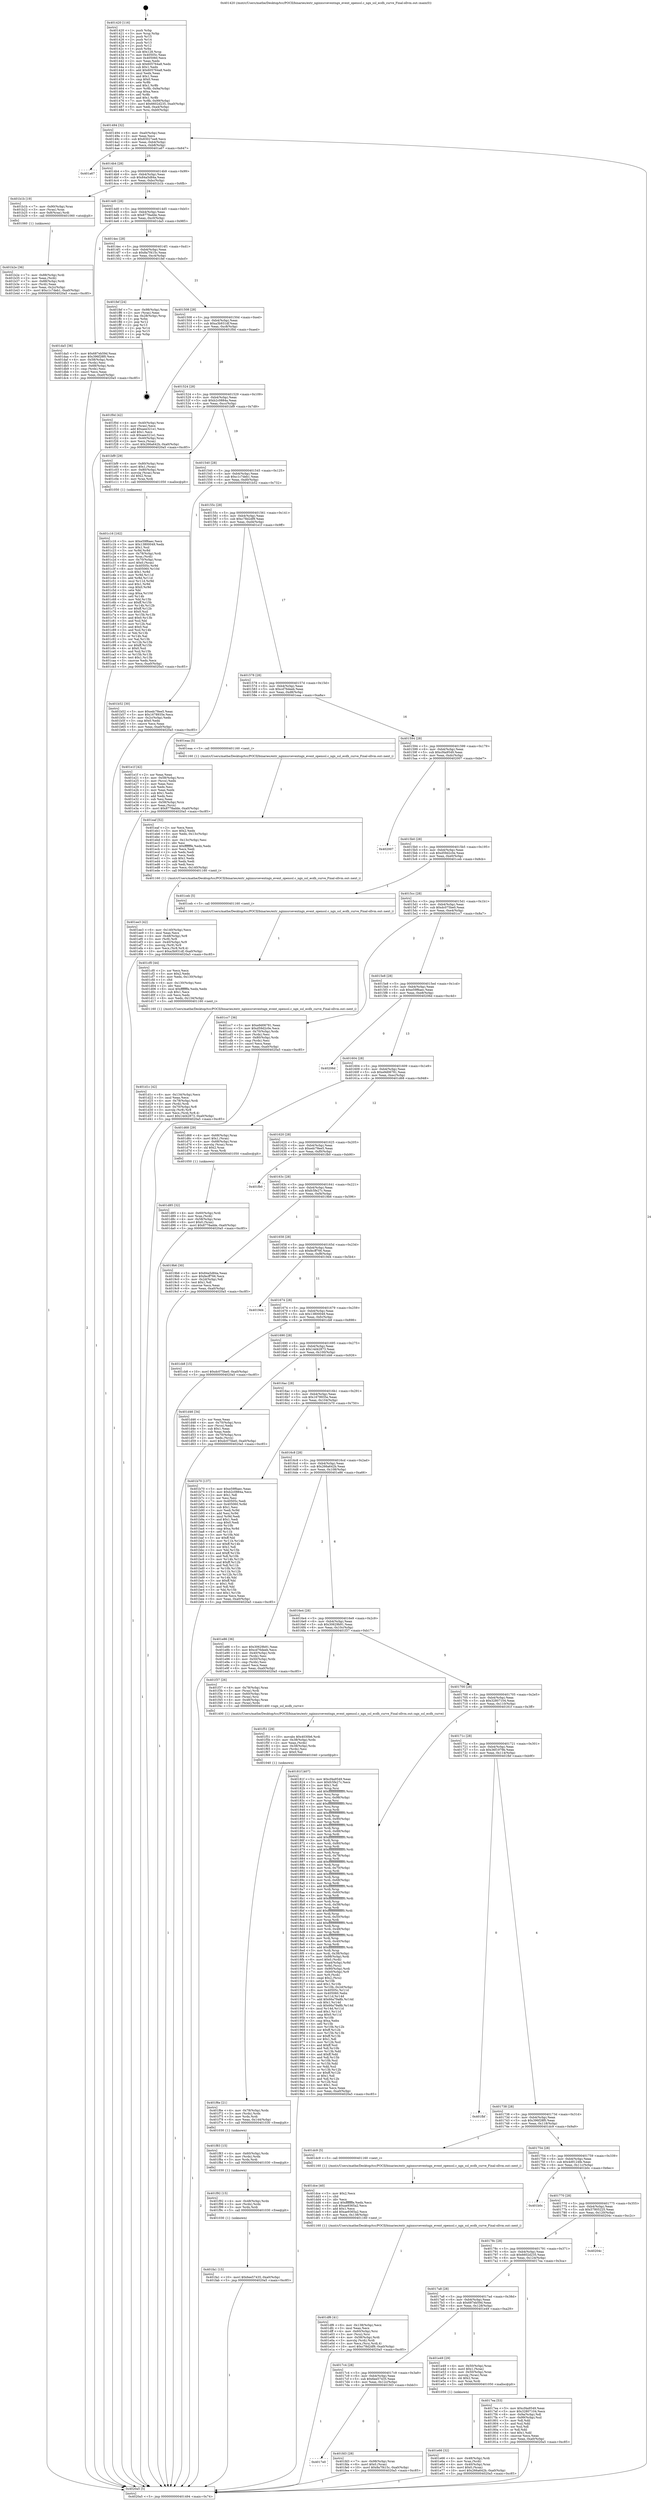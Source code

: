 digraph "0x401420" {
  label = "0x401420 (/mnt/c/Users/mathe/Desktop/tcc/POCII/binaries/extr_nginxsrceventngx_event_openssl.c_ngx_ssl_ecdh_curve_Final-ollvm.out::main(0))"
  labelloc = "t"
  node[shape=record]

  Entry [label="",width=0.3,height=0.3,shape=circle,fillcolor=black,style=filled]
  "0x401494" [label="{
     0x401494 [32]\l
     | [instrs]\l
     &nbsp;&nbsp;0x401494 \<+6\>: mov -0xa0(%rbp),%eax\l
     &nbsp;&nbsp;0x40149a \<+2\>: mov %eax,%ecx\l
     &nbsp;&nbsp;0x40149c \<+6\>: sub $0x83027ee8,%ecx\l
     &nbsp;&nbsp;0x4014a2 \<+6\>: mov %eax,-0xb4(%rbp)\l
     &nbsp;&nbsp;0x4014a8 \<+6\>: mov %ecx,-0xb8(%rbp)\l
     &nbsp;&nbsp;0x4014ae \<+6\>: je 0000000000401a67 \<main+0x647\>\l
  }"]
  "0x401a67" [label="{
     0x401a67\l
  }", style=dashed]
  "0x4014b4" [label="{
     0x4014b4 [28]\l
     | [instrs]\l
     &nbsp;&nbsp;0x4014b4 \<+5\>: jmp 00000000004014b9 \<main+0x99\>\l
     &nbsp;&nbsp;0x4014b9 \<+6\>: mov -0xb4(%rbp),%eax\l
     &nbsp;&nbsp;0x4014bf \<+5\>: sub $0x84a5d84a,%eax\l
     &nbsp;&nbsp;0x4014c4 \<+6\>: mov %eax,-0xbc(%rbp)\l
     &nbsp;&nbsp;0x4014ca \<+6\>: je 0000000000401b1b \<main+0x6fb\>\l
  }"]
  Exit [label="",width=0.3,height=0.3,shape=circle,fillcolor=black,style=filled,peripheries=2]
  "0x401b1b" [label="{
     0x401b1b [19]\l
     | [instrs]\l
     &nbsp;&nbsp;0x401b1b \<+7\>: mov -0x90(%rbp),%rax\l
     &nbsp;&nbsp;0x401b22 \<+3\>: mov (%rax),%rax\l
     &nbsp;&nbsp;0x401b25 \<+4\>: mov 0x8(%rax),%rdi\l
     &nbsp;&nbsp;0x401b29 \<+5\>: call 0000000000401060 \<atoi@plt\>\l
     | [calls]\l
     &nbsp;&nbsp;0x401060 \{1\} (unknown)\l
  }"]
  "0x4014d0" [label="{
     0x4014d0 [28]\l
     | [instrs]\l
     &nbsp;&nbsp;0x4014d0 \<+5\>: jmp 00000000004014d5 \<main+0xb5\>\l
     &nbsp;&nbsp;0x4014d5 \<+6\>: mov -0xb4(%rbp),%eax\l
     &nbsp;&nbsp;0x4014db \<+5\>: sub $0x8778adde,%eax\l
     &nbsp;&nbsp;0x4014e0 \<+6\>: mov %eax,-0xc0(%rbp)\l
     &nbsp;&nbsp;0x4014e6 \<+6\>: je 0000000000401da5 \<main+0x985\>\l
  }"]
  "0x4017e0" [label="{
     0x4017e0\l
  }", style=dashed]
  "0x401da5" [label="{
     0x401da5 [36]\l
     | [instrs]\l
     &nbsp;&nbsp;0x401da5 \<+5\>: mov $0x687eb59d,%eax\l
     &nbsp;&nbsp;0x401daa \<+5\>: mov $0x396f28f0,%ecx\l
     &nbsp;&nbsp;0x401daf \<+4\>: mov -0x58(%rbp),%rdx\l
     &nbsp;&nbsp;0x401db3 \<+2\>: mov (%rdx),%esi\l
     &nbsp;&nbsp;0x401db5 \<+4\>: mov -0x68(%rbp),%rdx\l
     &nbsp;&nbsp;0x401db9 \<+2\>: cmp (%rdx),%esi\l
     &nbsp;&nbsp;0x401dbb \<+3\>: cmovl %ecx,%eax\l
     &nbsp;&nbsp;0x401dbe \<+6\>: mov %eax,-0xa0(%rbp)\l
     &nbsp;&nbsp;0x401dc4 \<+5\>: jmp 00000000004020a5 \<main+0xc85\>\l
  }"]
  "0x4014ec" [label="{
     0x4014ec [28]\l
     | [instrs]\l
     &nbsp;&nbsp;0x4014ec \<+5\>: jmp 00000000004014f1 \<main+0xd1\>\l
     &nbsp;&nbsp;0x4014f1 \<+6\>: mov -0xb4(%rbp),%eax\l
     &nbsp;&nbsp;0x4014f7 \<+5\>: sub $0x8a7f415c,%eax\l
     &nbsp;&nbsp;0x4014fc \<+6\>: mov %eax,-0xc4(%rbp)\l
     &nbsp;&nbsp;0x401502 \<+6\>: je 0000000000401fef \<main+0xbcf\>\l
  }"]
  "0x401fd3" [label="{
     0x401fd3 [28]\l
     | [instrs]\l
     &nbsp;&nbsp;0x401fd3 \<+7\>: mov -0x98(%rbp),%rax\l
     &nbsp;&nbsp;0x401fda \<+6\>: movl $0x0,(%rax)\l
     &nbsp;&nbsp;0x401fe0 \<+10\>: movl $0x8a7f415c,-0xa0(%rbp)\l
     &nbsp;&nbsp;0x401fea \<+5\>: jmp 00000000004020a5 \<main+0xc85\>\l
  }"]
  "0x401fef" [label="{
     0x401fef [24]\l
     | [instrs]\l
     &nbsp;&nbsp;0x401fef \<+7\>: mov -0x98(%rbp),%rax\l
     &nbsp;&nbsp;0x401ff6 \<+2\>: mov (%rax),%eax\l
     &nbsp;&nbsp;0x401ff8 \<+4\>: lea -0x28(%rbp),%rsp\l
     &nbsp;&nbsp;0x401ffc \<+1\>: pop %rbx\l
     &nbsp;&nbsp;0x401ffd \<+2\>: pop %r12\l
     &nbsp;&nbsp;0x401fff \<+2\>: pop %r13\l
     &nbsp;&nbsp;0x402001 \<+2\>: pop %r14\l
     &nbsp;&nbsp;0x402003 \<+2\>: pop %r15\l
     &nbsp;&nbsp;0x402005 \<+1\>: pop %rbp\l
     &nbsp;&nbsp;0x402006 \<+1\>: ret\l
  }"]
  "0x401508" [label="{
     0x401508 [28]\l
     | [instrs]\l
     &nbsp;&nbsp;0x401508 \<+5\>: jmp 000000000040150d \<main+0xed\>\l
     &nbsp;&nbsp;0x40150d \<+6\>: mov -0xb4(%rbp),%eax\l
     &nbsp;&nbsp;0x401513 \<+5\>: sub $0xa3b931df,%eax\l
     &nbsp;&nbsp;0x401518 \<+6\>: mov %eax,-0xc8(%rbp)\l
     &nbsp;&nbsp;0x40151e \<+6\>: je 0000000000401f0d \<main+0xaed\>\l
  }"]
  "0x401fa1" [label="{
     0x401fa1 [15]\l
     | [instrs]\l
     &nbsp;&nbsp;0x401fa1 \<+10\>: movl $0x6ee57435,-0xa0(%rbp)\l
     &nbsp;&nbsp;0x401fab \<+5\>: jmp 00000000004020a5 \<main+0xc85\>\l
  }"]
  "0x401f0d" [label="{
     0x401f0d [42]\l
     | [instrs]\l
     &nbsp;&nbsp;0x401f0d \<+4\>: mov -0x40(%rbp),%rax\l
     &nbsp;&nbsp;0x401f11 \<+2\>: mov (%rax),%ecx\l
     &nbsp;&nbsp;0x401f13 \<+6\>: add $0xaee321e1,%ecx\l
     &nbsp;&nbsp;0x401f19 \<+3\>: add $0x1,%ecx\l
     &nbsp;&nbsp;0x401f1c \<+6\>: sub $0xaee321e1,%ecx\l
     &nbsp;&nbsp;0x401f22 \<+4\>: mov -0x40(%rbp),%rax\l
     &nbsp;&nbsp;0x401f26 \<+2\>: mov %ecx,(%rax)\l
     &nbsp;&nbsp;0x401f28 \<+10\>: movl $0x266a642b,-0xa0(%rbp)\l
     &nbsp;&nbsp;0x401f32 \<+5\>: jmp 00000000004020a5 \<main+0xc85\>\l
  }"]
  "0x401524" [label="{
     0x401524 [28]\l
     | [instrs]\l
     &nbsp;&nbsp;0x401524 \<+5\>: jmp 0000000000401529 \<main+0x109\>\l
     &nbsp;&nbsp;0x401529 \<+6\>: mov -0xb4(%rbp),%eax\l
     &nbsp;&nbsp;0x40152f \<+5\>: sub $0xb2c0884a,%eax\l
     &nbsp;&nbsp;0x401534 \<+6\>: mov %eax,-0xcc(%rbp)\l
     &nbsp;&nbsp;0x40153a \<+6\>: je 0000000000401bf9 \<main+0x7d9\>\l
  }"]
  "0x401f92" [label="{
     0x401f92 [15]\l
     | [instrs]\l
     &nbsp;&nbsp;0x401f92 \<+4\>: mov -0x48(%rbp),%rdx\l
     &nbsp;&nbsp;0x401f96 \<+3\>: mov (%rdx),%rdx\l
     &nbsp;&nbsp;0x401f99 \<+3\>: mov %rdx,%rdi\l
     &nbsp;&nbsp;0x401f9c \<+5\>: call 0000000000401030 \<free@plt\>\l
     | [calls]\l
     &nbsp;&nbsp;0x401030 \{1\} (unknown)\l
  }"]
  "0x401bf9" [label="{
     0x401bf9 [29]\l
     | [instrs]\l
     &nbsp;&nbsp;0x401bf9 \<+4\>: mov -0x80(%rbp),%rax\l
     &nbsp;&nbsp;0x401bfd \<+6\>: movl $0x1,(%rax)\l
     &nbsp;&nbsp;0x401c03 \<+4\>: mov -0x80(%rbp),%rax\l
     &nbsp;&nbsp;0x401c07 \<+3\>: movslq (%rax),%rax\l
     &nbsp;&nbsp;0x401c0a \<+4\>: shl $0x2,%rax\l
     &nbsp;&nbsp;0x401c0e \<+3\>: mov %rax,%rdi\l
     &nbsp;&nbsp;0x401c11 \<+5\>: call 0000000000401050 \<malloc@plt\>\l
     | [calls]\l
     &nbsp;&nbsp;0x401050 \{1\} (unknown)\l
  }"]
  "0x401540" [label="{
     0x401540 [28]\l
     | [instrs]\l
     &nbsp;&nbsp;0x401540 \<+5\>: jmp 0000000000401545 \<main+0x125\>\l
     &nbsp;&nbsp;0x401545 \<+6\>: mov -0xb4(%rbp),%eax\l
     &nbsp;&nbsp;0x40154b \<+5\>: sub $0xc1c7deb1,%eax\l
     &nbsp;&nbsp;0x401550 \<+6\>: mov %eax,-0xd0(%rbp)\l
     &nbsp;&nbsp;0x401556 \<+6\>: je 0000000000401b52 \<main+0x732\>\l
  }"]
  "0x401f83" [label="{
     0x401f83 [15]\l
     | [instrs]\l
     &nbsp;&nbsp;0x401f83 \<+4\>: mov -0x60(%rbp),%rdx\l
     &nbsp;&nbsp;0x401f87 \<+3\>: mov (%rdx),%rdx\l
     &nbsp;&nbsp;0x401f8a \<+3\>: mov %rdx,%rdi\l
     &nbsp;&nbsp;0x401f8d \<+5\>: call 0000000000401030 \<free@plt\>\l
     | [calls]\l
     &nbsp;&nbsp;0x401030 \{1\} (unknown)\l
  }"]
  "0x401b52" [label="{
     0x401b52 [30]\l
     | [instrs]\l
     &nbsp;&nbsp;0x401b52 \<+5\>: mov $0xedc78ee5,%eax\l
     &nbsp;&nbsp;0x401b57 \<+5\>: mov $0x1678935e,%ecx\l
     &nbsp;&nbsp;0x401b5c \<+3\>: mov -0x2c(%rbp),%edx\l
     &nbsp;&nbsp;0x401b5f \<+3\>: cmp $0x0,%edx\l
     &nbsp;&nbsp;0x401b62 \<+3\>: cmove %ecx,%eax\l
     &nbsp;&nbsp;0x401b65 \<+6\>: mov %eax,-0xa0(%rbp)\l
     &nbsp;&nbsp;0x401b6b \<+5\>: jmp 00000000004020a5 \<main+0xc85\>\l
  }"]
  "0x40155c" [label="{
     0x40155c [28]\l
     | [instrs]\l
     &nbsp;&nbsp;0x40155c \<+5\>: jmp 0000000000401561 \<main+0x141\>\l
     &nbsp;&nbsp;0x401561 \<+6\>: mov -0xb4(%rbp),%eax\l
     &nbsp;&nbsp;0x401567 \<+5\>: sub $0xc78d2df9,%eax\l
     &nbsp;&nbsp;0x40156c \<+6\>: mov %eax,-0xd4(%rbp)\l
     &nbsp;&nbsp;0x401572 \<+6\>: je 0000000000401e1f \<main+0x9ff\>\l
  }"]
  "0x401f6e" [label="{
     0x401f6e [21]\l
     | [instrs]\l
     &nbsp;&nbsp;0x401f6e \<+4\>: mov -0x78(%rbp),%rdx\l
     &nbsp;&nbsp;0x401f72 \<+3\>: mov (%rdx),%rdx\l
     &nbsp;&nbsp;0x401f75 \<+3\>: mov %rdx,%rdi\l
     &nbsp;&nbsp;0x401f78 \<+6\>: mov %eax,-0x144(%rbp)\l
     &nbsp;&nbsp;0x401f7e \<+5\>: call 0000000000401030 \<free@plt\>\l
     | [calls]\l
     &nbsp;&nbsp;0x401030 \{1\} (unknown)\l
  }"]
  "0x401e1f" [label="{
     0x401e1f [42]\l
     | [instrs]\l
     &nbsp;&nbsp;0x401e1f \<+2\>: xor %eax,%eax\l
     &nbsp;&nbsp;0x401e21 \<+4\>: mov -0x58(%rbp),%rcx\l
     &nbsp;&nbsp;0x401e25 \<+2\>: mov (%rcx),%edx\l
     &nbsp;&nbsp;0x401e27 \<+2\>: mov %eax,%esi\l
     &nbsp;&nbsp;0x401e29 \<+2\>: sub %edx,%esi\l
     &nbsp;&nbsp;0x401e2b \<+2\>: mov %eax,%edx\l
     &nbsp;&nbsp;0x401e2d \<+3\>: sub $0x1,%edx\l
     &nbsp;&nbsp;0x401e30 \<+2\>: add %edx,%esi\l
     &nbsp;&nbsp;0x401e32 \<+2\>: sub %esi,%eax\l
     &nbsp;&nbsp;0x401e34 \<+4\>: mov -0x58(%rbp),%rcx\l
     &nbsp;&nbsp;0x401e38 \<+2\>: mov %eax,(%rcx)\l
     &nbsp;&nbsp;0x401e3a \<+10\>: movl $0x8778adde,-0xa0(%rbp)\l
     &nbsp;&nbsp;0x401e44 \<+5\>: jmp 00000000004020a5 \<main+0xc85\>\l
  }"]
  "0x401578" [label="{
     0x401578 [28]\l
     | [instrs]\l
     &nbsp;&nbsp;0x401578 \<+5\>: jmp 000000000040157d \<main+0x15d\>\l
     &nbsp;&nbsp;0x40157d \<+6\>: mov -0xb4(%rbp),%eax\l
     &nbsp;&nbsp;0x401583 \<+5\>: sub $0xcd76deeb,%eax\l
     &nbsp;&nbsp;0x401588 \<+6\>: mov %eax,-0xd8(%rbp)\l
     &nbsp;&nbsp;0x40158e \<+6\>: je 0000000000401eaa \<main+0xa8a\>\l
  }"]
  "0x401f51" [label="{
     0x401f51 [29]\l
     | [instrs]\l
     &nbsp;&nbsp;0x401f51 \<+10\>: movabs $0x4030b6,%rdi\l
     &nbsp;&nbsp;0x401f5b \<+4\>: mov -0x38(%rbp),%rdx\l
     &nbsp;&nbsp;0x401f5f \<+2\>: mov %eax,(%rdx)\l
     &nbsp;&nbsp;0x401f61 \<+4\>: mov -0x38(%rbp),%rdx\l
     &nbsp;&nbsp;0x401f65 \<+2\>: mov (%rdx),%esi\l
     &nbsp;&nbsp;0x401f67 \<+2\>: mov $0x0,%al\l
     &nbsp;&nbsp;0x401f69 \<+5\>: call 0000000000401040 \<printf@plt\>\l
     | [calls]\l
     &nbsp;&nbsp;0x401040 \{1\} (unknown)\l
  }"]
  "0x401eaa" [label="{
     0x401eaa [5]\l
     | [instrs]\l
     &nbsp;&nbsp;0x401eaa \<+5\>: call 0000000000401160 \<next_i\>\l
     | [calls]\l
     &nbsp;&nbsp;0x401160 \{1\} (/mnt/c/Users/mathe/Desktop/tcc/POCII/binaries/extr_nginxsrceventngx_event_openssl.c_ngx_ssl_ecdh_curve_Final-ollvm.out::next_i)\l
  }"]
  "0x401594" [label="{
     0x401594 [28]\l
     | [instrs]\l
     &nbsp;&nbsp;0x401594 \<+5\>: jmp 0000000000401599 \<main+0x179\>\l
     &nbsp;&nbsp;0x401599 \<+6\>: mov -0xb4(%rbp),%eax\l
     &nbsp;&nbsp;0x40159f \<+5\>: sub $0xcf4a9549,%eax\l
     &nbsp;&nbsp;0x4015a4 \<+6\>: mov %eax,-0xdc(%rbp)\l
     &nbsp;&nbsp;0x4015aa \<+6\>: je 0000000000402007 \<main+0xbe7\>\l
  }"]
  "0x401ee3" [label="{
     0x401ee3 [42]\l
     | [instrs]\l
     &nbsp;&nbsp;0x401ee3 \<+6\>: mov -0x140(%rbp),%ecx\l
     &nbsp;&nbsp;0x401ee9 \<+3\>: imul %eax,%ecx\l
     &nbsp;&nbsp;0x401eec \<+4\>: mov -0x48(%rbp),%r8\l
     &nbsp;&nbsp;0x401ef0 \<+3\>: mov (%r8),%r8\l
     &nbsp;&nbsp;0x401ef3 \<+4\>: mov -0x40(%rbp),%r9\l
     &nbsp;&nbsp;0x401ef7 \<+3\>: movslq (%r9),%r9\l
     &nbsp;&nbsp;0x401efa \<+4\>: mov %ecx,(%r8,%r9,4)\l
     &nbsp;&nbsp;0x401efe \<+10\>: movl $0xa3b931df,-0xa0(%rbp)\l
     &nbsp;&nbsp;0x401f08 \<+5\>: jmp 00000000004020a5 \<main+0xc85\>\l
  }"]
  "0x402007" [label="{
     0x402007\l
  }", style=dashed]
  "0x4015b0" [label="{
     0x4015b0 [28]\l
     | [instrs]\l
     &nbsp;&nbsp;0x4015b0 \<+5\>: jmp 00000000004015b5 \<main+0x195\>\l
     &nbsp;&nbsp;0x4015b5 \<+6\>: mov -0xb4(%rbp),%eax\l
     &nbsp;&nbsp;0x4015bb \<+5\>: sub $0xd59d2c0e,%eax\l
     &nbsp;&nbsp;0x4015c0 \<+6\>: mov %eax,-0xe0(%rbp)\l
     &nbsp;&nbsp;0x4015c6 \<+6\>: je 0000000000401ceb \<main+0x8cb\>\l
  }"]
  "0x401eaf" [label="{
     0x401eaf [52]\l
     | [instrs]\l
     &nbsp;&nbsp;0x401eaf \<+2\>: xor %ecx,%ecx\l
     &nbsp;&nbsp;0x401eb1 \<+5\>: mov $0x2,%edx\l
     &nbsp;&nbsp;0x401eb6 \<+6\>: mov %edx,-0x13c(%rbp)\l
     &nbsp;&nbsp;0x401ebc \<+1\>: cltd\l
     &nbsp;&nbsp;0x401ebd \<+6\>: mov -0x13c(%rbp),%esi\l
     &nbsp;&nbsp;0x401ec3 \<+2\>: idiv %esi\l
     &nbsp;&nbsp;0x401ec5 \<+6\>: imul $0xfffffffe,%edx,%edx\l
     &nbsp;&nbsp;0x401ecb \<+2\>: mov %ecx,%edi\l
     &nbsp;&nbsp;0x401ecd \<+2\>: sub %edx,%edi\l
     &nbsp;&nbsp;0x401ecf \<+2\>: mov %ecx,%edx\l
     &nbsp;&nbsp;0x401ed1 \<+3\>: sub $0x1,%edx\l
     &nbsp;&nbsp;0x401ed4 \<+2\>: add %edx,%edi\l
     &nbsp;&nbsp;0x401ed6 \<+2\>: sub %edi,%ecx\l
     &nbsp;&nbsp;0x401ed8 \<+6\>: mov %ecx,-0x140(%rbp)\l
     &nbsp;&nbsp;0x401ede \<+5\>: call 0000000000401160 \<next_i\>\l
     | [calls]\l
     &nbsp;&nbsp;0x401160 \{1\} (/mnt/c/Users/mathe/Desktop/tcc/POCII/binaries/extr_nginxsrceventngx_event_openssl.c_ngx_ssl_ecdh_curve_Final-ollvm.out::next_i)\l
  }"]
  "0x401ceb" [label="{
     0x401ceb [5]\l
     | [instrs]\l
     &nbsp;&nbsp;0x401ceb \<+5\>: call 0000000000401160 \<next_i\>\l
     | [calls]\l
     &nbsp;&nbsp;0x401160 \{1\} (/mnt/c/Users/mathe/Desktop/tcc/POCII/binaries/extr_nginxsrceventngx_event_openssl.c_ngx_ssl_ecdh_curve_Final-ollvm.out::next_i)\l
  }"]
  "0x4015cc" [label="{
     0x4015cc [28]\l
     | [instrs]\l
     &nbsp;&nbsp;0x4015cc \<+5\>: jmp 00000000004015d1 \<main+0x1b1\>\l
     &nbsp;&nbsp;0x4015d1 \<+6\>: mov -0xb4(%rbp),%eax\l
     &nbsp;&nbsp;0x4015d7 \<+5\>: sub $0xdc075be0,%eax\l
     &nbsp;&nbsp;0x4015dc \<+6\>: mov %eax,-0xe4(%rbp)\l
     &nbsp;&nbsp;0x4015e2 \<+6\>: je 0000000000401cc7 \<main+0x8a7\>\l
  }"]
  "0x401e66" [label="{
     0x401e66 [32]\l
     | [instrs]\l
     &nbsp;&nbsp;0x401e66 \<+4\>: mov -0x48(%rbp),%rdi\l
     &nbsp;&nbsp;0x401e6a \<+3\>: mov %rax,(%rdi)\l
     &nbsp;&nbsp;0x401e6d \<+4\>: mov -0x40(%rbp),%rax\l
     &nbsp;&nbsp;0x401e71 \<+6\>: movl $0x0,(%rax)\l
     &nbsp;&nbsp;0x401e77 \<+10\>: movl $0x266a642b,-0xa0(%rbp)\l
     &nbsp;&nbsp;0x401e81 \<+5\>: jmp 00000000004020a5 \<main+0xc85\>\l
  }"]
  "0x401cc7" [label="{
     0x401cc7 [36]\l
     | [instrs]\l
     &nbsp;&nbsp;0x401cc7 \<+5\>: mov $0xe9d06781,%eax\l
     &nbsp;&nbsp;0x401ccc \<+5\>: mov $0xd59d2c0e,%ecx\l
     &nbsp;&nbsp;0x401cd1 \<+4\>: mov -0x70(%rbp),%rdx\l
     &nbsp;&nbsp;0x401cd5 \<+2\>: mov (%rdx),%esi\l
     &nbsp;&nbsp;0x401cd7 \<+4\>: mov -0x80(%rbp),%rdx\l
     &nbsp;&nbsp;0x401cdb \<+2\>: cmp (%rdx),%esi\l
     &nbsp;&nbsp;0x401cdd \<+3\>: cmovl %ecx,%eax\l
     &nbsp;&nbsp;0x401ce0 \<+6\>: mov %eax,-0xa0(%rbp)\l
     &nbsp;&nbsp;0x401ce6 \<+5\>: jmp 00000000004020a5 \<main+0xc85\>\l
  }"]
  "0x4015e8" [label="{
     0x4015e8 [28]\l
     | [instrs]\l
     &nbsp;&nbsp;0x4015e8 \<+5\>: jmp 00000000004015ed \<main+0x1cd\>\l
     &nbsp;&nbsp;0x4015ed \<+6\>: mov -0xb4(%rbp),%eax\l
     &nbsp;&nbsp;0x4015f3 \<+5\>: sub $0xe59f6aec,%eax\l
     &nbsp;&nbsp;0x4015f8 \<+6\>: mov %eax,-0xe8(%rbp)\l
     &nbsp;&nbsp;0x4015fe \<+6\>: je 000000000040206d \<main+0xc4d\>\l
  }"]
  "0x4017c4" [label="{
     0x4017c4 [28]\l
     | [instrs]\l
     &nbsp;&nbsp;0x4017c4 \<+5\>: jmp 00000000004017c9 \<main+0x3a9\>\l
     &nbsp;&nbsp;0x4017c9 \<+6\>: mov -0xb4(%rbp),%eax\l
     &nbsp;&nbsp;0x4017cf \<+5\>: sub $0x6ee57435,%eax\l
     &nbsp;&nbsp;0x4017d4 \<+6\>: mov %eax,-0x12c(%rbp)\l
     &nbsp;&nbsp;0x4017da \<+6\>: je 0000000000401fd3 \<main+0xbb3\>\l
  }"]
  "0x40206d" [label="{
     0x40206d\l
  }", style=dashed]
  "0x401604" [label="{
     0x401604 [28]\l
     | [instrs]\l
     &nbsp;&nbsp;0x401604 \<+5\>: jmp 0000000000401609 \<main+0x1e9\>\l
     &nbsp;&nbsp;0x401609 \<+6\>: mov -0xb4(%rbp),%eax\l
     &nbsp;&nbsp;0x40160f \<+5\>: sub $0xe9d06781,%eax\l
     &nbsp;&nbsp;0x401614 \<+6\>: mov %eax,-0xec(%rbp)\l
     &nbsp;&nbsp;0x40161a \<+6\>: je 0000000000401d68 \<main+0x948\>\l
  }"]
  "0x401e49" [label="{
     0x401e49 [29]\l
     | [instrs]\l
     &nbsp;&nbsp;0x401e49 \<+4\>: mov -0x50(%rbp),%rax\l
     &nbsp;&nbsp;0x401e4d \<+6\>: movl $0x1,(%rax)\l
     &nbsp;&nbsp;0x401e53 \<+4\>: mov -0x50(%rbp),%rax\l
     &nbsp;&nbsp;0x401e57 \<+3\>: movslq (%rax),%rax\l
     &nbsp;&nbsp;0x401e5a \<+4\>: shl $0x2,%rax\l
     &nbsp;&nbsp;0x401e5e \<+3\>: mov %rax,%rdi\l
     &nbsp;&nbsp;0x401e61 \<+5\>: call 0000000000401050 \<malloc@plt\>\l
     | [calls]\l
     &nbsp;&nbsp;0x401050 \{1\} (unknown)\l
  }"]
  "0x401d68" [label="{
     0x401d68 [29]\l
     | [instrs]\l
     &nbsp;&nbsp;0x401d68 \<+4\>: mov -0x68(%rbp),%rax\l
     &nbsp;&nbsp;0x401d6c \<+6\>: movl $0x1,(%rax)\l
     &nbsp;&nbsp;0x401d72 \<+4\>: mov -0x68(%rbp),%rax\l
     &nbsp;&nbsp;0x401d76 \<+3\>: movslq (%rax),%rax\l
     &nbsp;&nbsp;0x401d79 \<+4\>: shl $0x2,%rax\l
     &nbsp;&nbsp;0x401d7d \<+3\>: mov %rax,%rdi\l
     &nbsp;&nbsp;0x401d80 \<+5\>: call 0000000000401050 \<malloc@plt\>\l
     | [calls]\l
     &nbsp;&nbsp;0x401050 \{1\} (unknown)\l
  }"]
  "0x401620" [label="{
     0x401620 [28]\l
     | [instrs]\l
     &nbsp;&nbsp;0x401620 \<+5\>: jmp 0000000000401625 \<main+0x205\>\l
     &nbsp;&nbsp;0x401625 \<+6\>: mov -0xb4(%rbp),%eax\l
     &nbsp;&nbsp;0x40162b \<+5\>: sub $0xedc78ee5,%eax\l
     &nbsp;&nbsp;0x401630 \<+6\>: mov %eax,-0xf0(%rbp)\l
     &nbsp;&nbsp;0x401636 \<+6\>: je 0000000000401fb0 \<main+0xb90\>\l
  }"]
  "0x401df6" [label="{
     0x401df6 [41]\l
     | [instrs]\l
     &nbsp;&nbsp;0x401df6 \<+6\>: mov -0x138(%rbp),%ecx\l
     &nbsp;&nbsp;0x401dfc \<+3\>: imul %eax,%ecx\l
     &nbsp;&nbsp;0x401dff \<+4\>: mov -0x60(%rbp),%rsi\l
     &nbsp;&nbsp;0x401e03 \<+3\>: mov (%rsi),%rsi\l
     &nbsp;&nbsp;0x401e06 \<+4\>: mov -0x58(%rbp),%rdi\l
     &nbsp;&nbsp;0x401e0a \<+3\>: movslq (%rdi),%rdi\l
     &nbsp;&nbsp;0x401e0d \<+3\>: mov %ecx,(%rsi,%rdi,4)\l
     &nbsp;&nbsp;0x401e10 \<+10\>: movl $0xc78d2df9,-0xa0(%rbp)\l
     &nbsp;&nbsp;0x401e1a \<+5\>: jmp 00000000004020a5 \<main+0xc85\>\l
  }"]
  "0x401fb0" [label="{
     0x401fb0\l
  }", style=dashed]
  "0x40163c" [label="{
     0x40163c [28]\l
     | [instrs]\l
     &nbsp;&nbsp;0x40163c \<+5\>: jmp 0000000000401641 \<main+0x221\>\l
     &nbsp;&nbsp;0x401641 \<+6\>: mov -0xb4(%rbp),%eax\l
     &nbsp;&nbsp;0x401647 \<+5\>: sub $0xfc5fe27c,%eax\l
     &nbsp;&nbsp;0x40164c \<+6\>: mov %eax,-0xf4(%rbp)\l
     &nbsp;&nbsp;0x401652 \<+6\>: je 00000000004019b6 \<main+0x596\>\l
  }"]
  "0x401dce" [label="{
     0x401dce [40]\l
     | [instrs]\l
     &nbsp;&nbsp;0x401dce \<+5\>: mov $0x2,%ecx\l
     &nbsp;&nbsp;0x401dd3 \<+1\>: cltd\l
     &nbsp;&nbsp;0x401dd4 \<+2\>: idiv %ecx\l
     &nbsp;&nbsp;0x401dd6 \<+6\>: imul $0xfffffffe,%edx,%ecx\l
     &nbsp;&nbsp;0x401ddc \<+6\>: sub $0xae9365a2,%ecx\l
     &nbsp;&nbsp;0x401de2 \<+3\>: add $0x1,%ecx\l
     &nbsp;&nbsp;0x401de5 \<+6\>: add $0xae9365a2,%ecx\l
     &nbsp;&nbsp;0x401deb \<+6\>: mov %ecx,-0x138(%rbp)\l
     &nbsp;&nbsp;0x401df1 \<+5\>: call 0000000000401160 \<next_i\>\l
     | [calls]\l
     &nbsp;&nbsp;0x401160 \{1\} (/mnt/c/Users/mathe/Desktop/tcc/POCII/binaries/extr_nginxsrceventngx_event_openssl.c_ngx_ssl_ecdh_curve_Final-ollvm.out::next_i)\l
  }"]
  "0x4019b6" [label="{
     0x4019b6 [30]\l
     | [instrs]\l
     &nbsp;&nbsp;0x4019b6 \<+5\>: mov $0x84a5d84a,%eax\l
     &nbsp;&nbsp;0x4019bb \<+5\>: mov $0xfecff766,%ecx\l
     &nbsp;&nbsp;0x4019c0 \<+3\>: mov -0x2d(%rbp),%dl\l
     &nbsp;&nbsp;0x4019c3 \<+3\>: test $0x1,%dl\l
     &nbsp;&nbsp;0x4019c6 \<+3\>: cmovne %ecx,%eax\l
     &nbsp;&nbsp;0x4019c9 \<+6\>: mov %eax,-0xa0(%rbp)\l
     &nbsp;&nbsp;0x4019cf \<+5\>: jmp 00000000004020a5 \<main+0xc85\>\l
  }"]
  "0x401658" [label="{
     0x401658 [28]\l
     | [instrs]\l
     &nbsp;&nbsp;0x401658 \<+5\>: jmp 000000000040165d \<main+0x23d\>\l
     &nbsp;&nbsp;0x40165d \<+6\>: mov -0xb4(%rbp),%eax\l
     &nbsp;&nbsp;0x401663 \<+5\>: sub $0xfecff766,%eax\l
     &nbsp;&nbsp;0x401668 \<+6\>: mov %eax,-0xf8(%rbp)\l
     &nbsp;&nbsp;0x40166e \<+6\>: je 00000000004019d4 \<main+0x5b4\>\l
  }"]
  "0x401d85" [label="{
     0x401d85 [32]\l
     | [instrs]\l
     &nbsp;&nbsp;0x401d85 \<+4\>: mov -0x60(%rbp),%rdi\l
     &nbsp;&nbsp;0x401d89 \<+3\>: mov %rax,(%rdi)\l
     &nbsp;&nbsp;0x401d8c \<+4\>: mov -0x58(%rbp),%rax\l
     &nbsp;&nbsp;0x401d90 \<+6\>: movl $0x0,(%rax)\l
     &nbsp;&nbsp;0x401d96 \<+10\>: movl $0x8778adde,-0xa0(%rbp)\l
     &nbsp;&nbsp;0x401da0 \<+5\>: jmp 00000000004020a5 \<main+0xc85\>\l
  }"]
  "0x4019d4" [label="{
     0x4019d4\l
  }", style=dashed]
  "0x401674" [label="{
     0x401674 [28]\l
     | [instrs]\l
     &nbsp;&nbsp;0x401674 \<+5\>: jmp 0000000000401679 \<main+0x259\>\l
     &nbsp;&nbsp;0x401679 \<+6\>: mov -0xb4(%rbp),%eax\l
     &nbsp;&nbsp;0x40167f \<+5\>: sub $0x13800049,%eax\l
     &nbsp;&nbsp;0x401684 \<+6\>: mov %eax,-0xfc(%rbp)\l
     &nbsp;&nbsp;0x40168a \<+6\>: je 0000000000401cb8 \<main+0x898\>\l
  }"]
  "0x401d1c" [label="{
     0x401d1c [42]\l
     | [instrs]\l
     &nbsp;&nbsp;0x401d1c \<+6\>: mov -0x134(%rbp),%ecx\l
     &nbsp;&nbsp;0x401d22 \<+3\>: imul %eax,%ecx\l
     &nbsp;&nbsp;0x401d25 \<+4\>: mov -0x78(%rbp),%rdi\l
     &nbsp;&nbsp;0x401d29 \<+3\>: mov (%rdi),%rdi\l
     &nbsp;&nbsp;0x401d2c \<+4\>: mov -0x70(%rbp),%r8\l
     &nbsp;&nbsp;0x401d30 \<+3\>: movslq (%r8),%r8\l
     &nbsp;&nbsp;0x401d33 \<+4\>: mov %ecx,(%rdi,%r8,4)\l
     &nbsp;&nbsp;0x401d37 \<+10\>: movl $0x14d42873,-0xa0(%rbp)\l
     &nbsp;&nbsp;0x401d41 \<+5\>: jmp 00000000004020a5 \<main+0xc85\>\l
  }"]
  "0x401cb8" [label="{
     0x401cb8 [15]\l
     | [instrs]\l
     &nbsp;&nbsp;0x401cb8 \<+10\>: movl $0xdc075be0,-0xa0(%rbp)\l
     &nbsp;&nbsp;0x401cc2 \<+5\>: jmp 00000000004020a5 \<main+0xc85\>\l
  }"]
  "0x401690" [label="{
     0x401690 [28]\l
     | [instrs]\l
     &nbsp;&nbsp;0x401690 \<+5\>: jmp 0000000000401695 \<main+0x275\>\l
     &nbsp;&nbsp;0x401695 \<+6\>: mov -0xb4(%rbp),%eax\l
     &nbsp;&nbsp;0x40169b \<+5\>: sub $0x14d42873,%eax\l
     &nbsp;&nbsp;0x4016a0 \<+6\>: mov %eax,-0x100(%rbp)\l
     &nbsp;&nbsp;0x4016a6 \<+6\>: je 0000000000401d46 \<main+0x926\>\l
  }"]
  "0x401cf0" [label="{
     0x401cf0 [44]\l
     | [instrs]\l
     &nbsp;&nbsp;0x401cf0 \<+2\>: xor %ecx,%ecx\l
     &nbsp;&nbsp;0x401cf2 \<+5\>: mov $0x2,%edx\l
     &nbsp;&nbsp;0x401cf7 \<+6\>: mov %edx,-0x130(%rbp)\l
     &nbsp;&nbsp;0x401cfd \<+1\>: cltd\l
     &nbsp;&nbsp;0x401cfe \<+6\>: mov -0x130(%rbp),%esi\l
     &nbsp;&nbsp;0x401d04 \<+2\>: idiv %esi\l
     &nbsp;&nbsp;0x401d06 \<+6\>: imul $0xfffffffe,%edx,%edx\l
     &nbsp;&nbsp;0x401d0c \<+3\>: sub $0x1,%ecx\l
     &nbsp;&nbsp;0x401d0f \<+2\>: sub %ecx,%edx\l
     &nbsp;&nbsp;0x401d11 \<+6\>: mov %edx,-0x134(%rbp)\l
     &nbsp;&nbsp;0x401d17 \<+5\>: call 0000000000401160 \<next_i\>\l
     | [calls]\l
     &nbsp;&nbsp;0x401160 \{1\} (/mnt/c/Users/mathe/Desktop/tcc/POCII/binaries/extr_nginxsrceventngx_event_openssl.c_ngx_ssl_ecdh_curve_Final-ollvm.out::next_i)\l
  }"]
  "0x401d46" [label="{
     0x401d46 [34]\l
     | [instrs]\l
     &nbsp;&nbsp;0x401d46 \<+2\>: xor %eax,%eax\l
     &nbsp;&nbsp;0x401d48 \<+4\>: mov -0x70(%rbp),%rcx\l
     &nbsp;&nbsp;0x401d4c \<+2\>: mov (%rcx),%edx\l
     &nbsp;&nbsp;0x401d4e \<+3\>: sub $0x1,%eax\l
     &nbsp;&nbsp;0x401d51 \<+2\>: sub %eax,%edx\l
     &nbsp;&nbsp;0x401d53 \<+4\>: mov -0x70(%rbp),%rcx\l
     &nbsp;&nbsp;0x401d57 \<+2\>: mov %edx,(%rcx)\l
     &nbsp;&nbsp;0x401d59 \<+10\>: movl $0xdc075be0,-0xa0(%rbp)\l
     &nbsp;&nbsp;0x401d63 \<+5\>: jmp 00000000004020a5 \<main+0xc85\>\l
  }"]
  "0x4016ac" [label="{
     0x4016ac [28]\l
     | [instrs]\l
     &nbsp;&nbsp;0x4016ac \<+5\>: jmp 00000000004016b1 \<main+0x291\>\l
     &nbsp;&nbsp;0x4016b1 \<+6\>: mov -0xb4(%rbp),%eax\l
     &nbsp;&nbsp;0x4016b7 \<+5\>: sub $0x1678935e,%eax\l
     &nbsp;&nbsp;0x4016bc \<+6\>: mov %eax,-0x104(%rbp)\l
     &nbsp;&nbsp;0x4016c2 \<+6\>: je 0000000000401b70 \<main+0x750\>\l
  }"]
  "0x401c16" [label="{
     0x401c16 [162]\l
     | [instrs]\l
     &nbsp;&nbsp;0x401c16 \<+5\>: mov $0xe59f6aec,%ecx\l
     &nbsp;&nbsp;0x401c1b \<+5\>: mov $0x13800049,%edx\l
     &nbsp;&nbsp;0x401c20 \<+3\>: mov $0x1,%sil\l
     &nbsp;&nbsp;0x401c23 \<+3\>: xor %r8d,%r8d\l
     &nbsp;&nbsp;0x401c26 \<+4\>: mov -0x78(%rbp),%rdi\l
     &nbsp;&nbsp;0x401c2a \<+3\>: mov %rax,(%rdi)\l
     &nbsp;&nbsp;0x401c2d \<+4\>: mov -0x70(%rbp),%rax\l
     &nbsp;&nbsp;0x401c31 \<+6\>: movl $0x0,(%rax)\l
     &nbsp;&nbsp;0x401c37 \<+8\>: mov 0x40505c,%r9d\l
     &nbsp;&nbsp;0x401c3f \<+8\>: mov 0x405060,%r10d\l
     &nbsp;&nbsp;0x401c47 \<+4\>: sub $0x1,%r8d\l
     &nbsp;&nbsp;0x401c4b \<+3\>: mov %r9d,%r11d\l
     &nbsp;&nbsp;0x401c4e \<+3\>: add %r8d,%r11d\l
     &nbsp;&nbsp;0x401c51 \<+4\>: imul %r11d,%r9d\l
     &nbsp;&nbsp;0x401c55 \<+4\>: and $0x1,%r9d\l
     &nbsp;&nbsp;0x401c59 \<+4\>: cmp $0x0,%r9d\l
     &nbsp;&nbsp;0x401c5d \<+3\>: sete %bl\l
     &nbsp;&nbsp;0x401c60 \<+4\>: cmp $0xa,%r10d\l
     &nbsp;&nbsp;0x401c64 \<+4\>: setl %r14b\l
     &nbsp;&nbsp;0x401c68 \<+3\>: mov %bl,%r15b\l
     &nbsp;&nbsp;0x401c6b \<+4\>: xor $0xff,%r15b\l
     &nbsp;&nbsp;0x401c6f \<+3\>: mov %r14b,%r12b\l
     &nbsp;&nbsp;0x401c72 \<+4\>: xor $0xff,%r12b\l
     &nbsp;&nbsp;0x401c76 \<+4\>: xor $0x0,%sil\l
     &nbsp;&nbsp;0x401c7a \<+3\>: mov %r15b,%r13b\l
     &nbsp;&nbsp;0x401c7d \<+4\>: and $0x0,%r13b\l
     &nbsp;&nbsp;0x401c81 \<+3\>: and %sil,%bl\l
     &nbsp;&nbsp;0x401c84 \<+3\>: mov %r12b,%al\l
     &nbsp;&nbsp;0x401c87 \<+2\>: and $0x0,%al\l
     &nbsp;&nbsp;0x401c89 \<+3\>: and %sil,%r14b\l
     &nbsp;&nbsp;0x401c8c \<+3\>: or %bl,%r13b\l
     &nbsp;&nbsp;0x401c8f \<+3\>: or %r14b,%al\l
     &nbsp;&nbsp;0x401c92 \<+3\>: xor %al,%r13b\l
     &nbsp;&nbsp;0x401c95 \<+3\>: or %r12b,%r15b\l
     &nbsp;&nbsp;0x401c98 \<+4\>: xor $0xff,%r15b\l
     &nbsp;&nbsp;0x401c9c \<+4\>: or $0x0,%sil\l
     &nbsp;&nbsp;0x401ca0 \<+3\>: and %sil,%r15b\l
     &nbsp;&nbsp;0x401ca3 \<+3\>: or %r15b,%r13b\l
     &nbsp;&nbsp;0x401ca6 \<+4\>: test $0x1,%r13b\l
     &nbsp;&nbsp;0x401caa \<+3\>: cmovne %edx,%ecx\l
     &nbsp;&nbsp;0x401cad \<+6\>: mov %ecx,-0xa0(%rbp)\l
     &nbsp;&nbsp;0x401cb3 \<+5\>: jmp 00000000004020a5 \<main+0xc85\>\l
  }"]
  "0x401b70" [label="{
     0x401b70 [137]\l
     | [instrs]\l
     &nbsp;&nbsp;0x401b70 \<+5\>: mov $0xe59f6aec,%eax\l
     &nbsp;&nbsp;0x401b75 \<+5\>: mov $0xb2c0884a,%ecx\l
     &nbsp;&nbsp;0x401b7a \<+2\>: mov $0x1,%dl\l
     &nbsp;&nbsp;0x401b7c \<+2\>: xor %esi,%esi\l
     &nbsp;&nbsp;0x401b7e \<+7\>: mov 0x40505c,%edi\l
     &nbsp;&nbsp;0x401b85 \<+8\>: mov 0x405060,%r8d\l
     &nbsp;&nbsp;0x401b8d \<+3\>: sub $0x1,%esi\l
     &nbsp;&nbsp;0x401b90 \<+3\>: mov %edi,%r9d\l
     &nbsp;&nbsp;0x401b93 \<+3\>: add %esi,%r9d\l
     &nbsp;&nbsp;0x401b96 \<+4\>: imul %r9d,%edi\l
     &nbsp;&nbsp;0x401b9a \<+3\>: and $0x1,%edi\l
     &nbsp;&nbsp;0x401b9d \<+3\>: cmp $0x0,%edi\l
     &nbsp;&nbsp;0x401ba0 \<+4\>: sete %r10b\l
     &nbsp;&nbsp;0x401ba4 \<+4\>: cmp $0xa,%r8d\l
     &nbsp;&nbsp;0x401ba8 \<+4\>: setl %r11b\l
     &nbsp;&nbsp;0x401bac \<+3\>: mov %r10b,%bl\l
     &nbsp;&nbsp;0x401baf \<+3\>: xor $0xff,%bl\l
     &nbsp;&nbsp;0x401bb2 \<+3\>: mov %r11b,%r14b\l
     &nbsp;&nbsp;0x401bb5 \<+4\>: xor $0xff,%r14b\l
     &nbsp;&nbsp;0x401bb9 \<+3\>: xor $0x1,%dl\l
     &nbsp;&nbsp;0x401bbc \<+3\>: mov %bl,%r15b\l
     &nbsp;&nbsp;0x401bbf \<+4\>: and $0xff,%r15b\l
     &nbsp;&nbsp;0x401bc3 \<+3\>: and %dl,%r10b\l
     &nbsp;&nbsp;0x401bc6 \<+3\>: mov %r14b,%r12b\l
     &nbsp;&nbsp;0x401bc9 \<+4\>: and $0xff,%r12b\l
     &nbsp;&nbsp;0x401bcd \<+3\>: and %dl,%r11b\l
     &nbsp;&nbsp;0x401bd0 \<+3\>: or %r10b,%r15b\l
     &nbsp;&nbsp;0x401bd3 \<+3\>: or %r11b,%r12b\l
     &nbsp;&nbsp;0x401bd6 \<+3\>: xor %r12b,%r15b\l
     &nbsp;&nbsp;0x401bd9 \<+3\>: or %r14b,%bl\l
     &nbsp;&nbsp;0x401bdc \<+3\>: xor $0xff,%bl\l
     &nbsp;&nbsp;0x401bdf \<+3\>: or $0x1,%dl\l
     &nbsp;&nbsp;0x401be2 \<+2\>: and %dl,%bl\l
     &nbsp;&nbsp;0x401be4 \<+3\>: or %bl,%r15b\l
     &nbsp;&nbsp;0x401be7 \<+4\>: test $0x1,%r15b\l
     &nbsp;&nbsp;0x401beb \<+3\>: cmovne %ecx,%eax\l
     &nbsp;&nbsp;0x401bee \<+6\>: mov %eax,-0xa0(%rbp)\l
     &nbsp;&nbsp;0x401bf4 \<+5\>: jmp 00000000004020a5 \<main+0xc85\>\l
  }"]
  "0x4016c8" [label="{
     0x4016c8 [28]\l
     | [instrs]\l
     &nbsp;&nbsp;0x4016c8 \<+5\>: jmp 00000000004016cd \<main+0x2ad\>\l
     &nbsp;&nbsp;0x4016cd \<+6\>: mov -0xb4(%rbp),%eax\l
     &nbsp;&nbsp;0x4016d3 \<+5\>: sub $0x266a642b,%eax\l
     &nbsp;&nbsp;0x4016d8 \<+6\>: mov %eax,-0x108(%rbp)\l
     &nbsp;&nbsp;0x4016de \<+6\>: je 0000000000401e86 \<main+0xa66\>\l
  }"]
  "0x401b2e" [label="{
     0x401b2e [36]\l
     | [instrs]\l
     &nbsp;&nbsp;0x401b2e \<+7\>: mov -0x88(%rbp),%rdi\l
     &nbsp;&nbsp;0x401b35 \<+2\>: mov %eax,(%rdi)\l
     &nbsp;&nbsp;0x401b37 \<+7\>: mov -0x88(%rbp),%rdi\l
     &nbsp;&nbsp;0x401b3e \<+2\>: mov (%rdi),%eax\l
     &nbsp;&nbsp;0x401b40 \<+3\>: mov %eax,-0x2c(%rbp)\l
     &nbsp;&nbsp;0x401b43 \<+10\>: movl $0xc1c7deb1,-0xa0(%rbp)\l
     &nbsp;&nbsp;0x401b4d \<+5\>: jmp 00000000004020a5 \<main+0xc85\>\l
  }"]
  "0x401e86" [label="{
     0x401e86 [36]\l
     | [instrs]\l
     &nbsp;&nbsp;0x401e86 \<+5\>: mov $0x30629b91,%eax\l
     &nbsp;&nbsp;0x401e8b \<+5\>: mov $0xcd76deeb,%ecx\l
     &nbsp;&nbsp;0x401e90 \<+4\>: mov -0x40(%rbp),%rdx\l
     &nbsp;&nbsp;0x401e94 \<+2\>: mov (%rdx),%esi\l
     &nbsp;&nbsp;0x401e96 \<+4\>: mov -0x50(%rbp),%rdx\l
     &nbsp;&nbsp;0x401e9a \<+2\>: cmp (%rdx),%esi\l
     &nbsp;&nbsp;0x401e9c \<+3\>: cmovl %ecx,%eax\l
     &nbsp;&nbsp;0x401e9f \<+6\>: mov %eax,-0xa0(%rbp)\l
     &nbsp;&nbsp;0x401ea5 \<+5\>: jmp 00000000004020a5 \<main+0xc85\>\l
  }"]
  "0x4016e4" [label="{
     0x4016e4 [28]\l
     | [instrs]\l
     &nbsp;&nbsp;0x4016e4 \<+5\>: jmp 00000000004016e9 \<main+0x2c9\>\l
     &nbsp;&nbsp;0x4016e9 \<+6\>: mov -0xb4(%rbp),%eax\l
     &nbsp;&nbsp;0x4016ef \<+5\>: sub $0x30629b91,%eax\l
     &nbsp;&nbsp;0x4016f4 \<+6\>: mov %eax,-0x10c(%rbp)\l
     &nbsp;&nbsp;0x4016fa \<+6\>: je 0000000000401f37 \<main+0xb17\>\l
  }"]
  "0x401420" [label="{
     0x401420 [116]\l
     | [instrs]\l
     &nbsp;&nbsp;0x401420 \<+1\>: push %rbp\l
     &nbsp;&nbsp;0x401421 \<+3\>: mov %rsp,%rbp\l
     &nbsp;&nbsp;0x401424 \<+2\>: push %r15\l
     &nbsp;&nbsp;0x401426 \<+2\>: push %r14\l
     &nbsp;&nbsp;0x401428 \<+2\>: push %r13\l
     &nbsp;&nbsp;0x40142a \<+2\>: push %r12\l
     &nbsp;&nbsp;0x40142c \<+1\>: push %rbx\l
     &nbsp;&nbsp;0x40142d \<+7\>: sub $0x128,%rsp\l
     &nbsp;&nbsp;0x401434 \<+7\>: mov 0x40505c,%eax\l
     &nbsp;&nbsp;0x40143b \<+7\>: mov 0x405060,%ecx\l
     &nbsp;&nbsp;0x401442 \<+2\>: mov %eax,%edx\l
     &nbsp;&nbsp;0x401444 \<+6\>: sub $0x605764a8,%edx\l
     &nbsp;&nbsp;0x40144a \<+3\>: sub $0x1,%edx\l
     &nbsp;&nbsp;0x40144d \<+6\>: add $0x605764a8,%edx\l
     &nbsp;&nbsp;0x401453 \<+3\>: imul %edx,%eax\l
     &nbsp;&nbsp;0x401456 \<+3\>: and $0x1,%eax\l
     &nbsp;&nbsp;0x401459 \<+3\>: cmp $0x0,%eax\l
     &nbsp;&nbsp;0x40145c \<+4\>: sete %r8b\l
     &nbsp;&nbsp;0x401460 \<+4\>: and $0x1,%r8b\l
     &nbsp;&nbsp;0x401464 \<+7\>: mov %r8b,-0x9a(%rbp)\l
     &nbsp;&nbsp;0x40146b \<+3\>: cmp $0xa,%ecx\l
     &nbsp;&nbsp;0x40146e \<+4\>: setl %r8b\l
     &nbsp;&nbsp;0x401472 \<+4\>: and $0x1,%r8b\l
     &nbsp;&nbsp;0x401476 \<+7\>: mov %r8b,-0x99(%rbp)\l
     &nbsp;&nbsp;0x40147d \<+10\>: movl $0x6602d235,-0xa0(%rbp)\l
     &nbsp;&nbsp;0x401487 \<+6\>: mov %edi,-0xa4(%rbp)\l
     &nbsp;&nbsp;0x40148d \<+7\>: mov %rsi,-0xb0(%rbp)\l
  }"]
  "0x401f37" [label="{
     0x401f37 [26]\l
     | [instrs]\l
     &nbsp;&nbsp;0x401f37 \<+4\>: mov -0x78(%rbp),%rax\l
     &nbsp;&nbsp;0x401f3b \<+3\>: mov (%rax),%rdi\l
     &nbsp;&nbsp;0x401f3e \<+4\>: mov -0x60(%rbp),%rax\l
     &nbsp;&nbsp;0x401f42 \<+3\>: mov (%rax),%rsi\l
     &nbsp;&nbsp;0x401f45 \<+4\>: mov -0x48(%rbp),%rax\l
     &nbsp;&nbsp;0x401f49 \<+3\>: mov (%rax),%rdx\l
     &nbsp;&nbsp;0x401f4c \<+5\>: call 0000000000401400 \<ngx_ssl_ecdh_curve\>\l
     | [calls]\l
     &nbsp;&nbsp;0x401400 \{1\} (/mnt/c/Users/mathe/Desktop/tcc/POCII/binaries/extr_nginxsrceventngx_event_openssl.c_ngx_ssl_ecdh_curve_Final-ollvm.out::ngx_ssl_ecdh_curve)\l
  }"]
  "0x401700" [label="{
     0x401700 [28]\l
     | [instrs]\l
     &nbsp;&nbsp;0x401700 \<+5\>: jmp 0000000000401705 \<main+0x2e5\>\l
     &nbsp;&nbsp;0x401705 \<+6\>: mov -0xb4(%rbp),%eax\l
     &nbsp;&nbsp;0x40170b \<+5\>: sub $0x32807104,%eax\l
     &nbsp;&nbsp;0x401710 \<+6\>: mov %eax,-0x110(%rbp)\l
     &nbsp;&nbsp;0x401716 \<+6\>: je 000000000040181f \<main+0x3ff\>\l
  }"]
  "0x4020a5" [label="{
     0x4020a5 [5]\l
     | [instrs]\l
     &nbsp;&nbsp;0x4020a5 \<+5\>: jmp 0000000000401494 \<main+0x74\>\l
  }"]
  "0x40181f" [label="{
     0x40181f [407]\l
     | [instrs]\l
     &nbsp;&nbsp;0x40181f \<+5\>: mov $0xcf4a9549,%eax\l
     &nbsp;&nbsp;0x401824 \<+5\>: mov $0xfc5fe27c,%ecx\l
     &nbsp;&nbsp;0x401829 \<+2\>: mov $0x1,%dl\l
     &nbsp;&nbsp;0x40182b \<+3\>: mov %rsp,%rsi\l
     &nbsp;&nbsp;0x40182e \<+4\>: add $0xfffffffffffffff0,%rsi\l
     &nbsp;&nbsp;0x401832 \<+3\>: mov %rsi,%rsp\l
     &nbsp;&nbsp;0x401835 \<+7\>: mov %rsi,-0x98(%rbp)\l
     &nbsp;&nbsp;0x40183c \<+3\>: mov %rsp,%rsi\l
     &nbsp;&nbsp;0x40183f \<+4\>: add $0xfffffffffffffff0,%rsi\l
     &nbsp;&nbsp;0x401843 \<+3\>: mov %rsi,%rsp\l
     &nbsp;&nbsp;0x401846 \<+3\>: mov %rsp,%rdi\l
     &nbsp;&nbsp;0x401849 \<+4\>: add $0xfffffffffffffff0,%rdi\l
     &nbsp;&nbsp;0x40184d \<+3\>: mov %rdi,%rsp\l
     &nbsp;&nbsp;0x401850 \<+7\>: mov %rdi,-0x90(%rbp)\l
     &nbsp;&nbsp;0x401857 \<+3\>: mov %rsp,%rdi\l
     &nbsp;&nbsp;0x40185a \<+4\>: add $0xfffffffffffffff0,%rdi\l
     &nbsp;&nbsp;0x40185e \<+3\>: mov %rdi,%rsp\l
     &nbsp;&nbsp;0x401861 \<+7\>: mov %rdi,-0x88(%rbp)\l
     &nbsp;&nbsp;0x401868 \<+3\>: mov %rsp,%rdi\l
     &nbsp;&nbsp;0x40186b \<+4\>: add $0xfffffffffffffff0,%rdi\l
     &nbsp;&nbsp;0x40186f \<+3\>: mov %rdi,%rsp\l
     &nbsp;&nbsp;0x401872 \<+4\>: mov %rdi,-0x80(%rbp)\l
     &nbsp;&nbsp;0x401876 \<+3\>: mov %rsp,%rdi\l
     &nbsp;&nbsp;0x401879 \<+4\>: add $0xfffffffffffffff0,%rdi\l
     &nbsp;&nbsp;0x40187d \<+3\>: mov %rdi,%rsp\l
     &nbsp;&nbsp;0x401880 \<+4\>: mov %rdi,-0x78(%rbp)\l
     &nbsp;&nbsp;0x401884 \<+3\>: mov %rsp,%rdi\l
     &nbsp;&nbsp;0x401887 \<+4\>: add $0xfffffffffffffff0,%rdi\l
     &nbsp;&nbsp;0x40188b \<+3\>: mov %rdi,%rsp\l
     &nbsp;&nbsp;0x40188e \<+4\>: mov %rdi,-0x70(%rbp)\l
     &nbsp;&nbsp;0x401892 \<+3\>: mov %rsp,%rdi\l
     &nbsp;&nbsp;0x401895 \<+4\>: add $0xfffffffffffffff0,%rdi\l
     &nbsp;&nbsp;0x401899 \<+3\>: mov %rdi,%rsp\l
     &nbsp;&nbsp;0x40189c \<+4\>: mov %rdi,-0x68(%rbp)\l
     &nbsp;&nbsp;0x4018a0 \<+3\>: mov %rsp,%rdi\l
     &nbsp;&nbsp;0x4018a3 \<+4\>: add $0xfffffffffffffff0,%rdi\l
     &nbsp;&nbsp;0x4018a7 \<+3\>: mov %rdi,%rsp\l
     &nbsp;&nbsp;0x4018aa \<+4\>: mov %rdi,-0x60(%rbp)\l
     &nbsp;&nbsp;0x4018ae \<+3\>: mov %rsp,%rdi\l
     &nbsp;&nbsp;0x4018b1 \<+4\>: add $0xfffffffffffffff0,%rdi\l
     &nbsp;&nbsp;0x4018b5 \<+3\>: mov %rdi,%rsp\l
     &nbsp;&nbsp;0x4018b8 \<+4\>: mov %rdi,-0x58(%rbp)\l
     &nbsp;&nbsp;0x4018bc \<+3\>: mov %rsp,%rdi\l
     &nbsp;&nbsp;0x4018bf \<+4\>: add $0xfffffffffffffff0,%rdi\l
     &nbsp;&nbsp;0x4018c3 \<+3\>: mov %rdi,%rsp\l
     &nbsp;&nbsp;0x4018c6 \<+4\>: mov %rdi,-0x50(%rbp)\l
     &nbsp;&nbsp;0x4018ca \<+3\>: mov %rsp,%rdi\l
     &nbsp;&nbsp;0x4018cd \<+4\>: add $0xfffffffffffffff0,%rdi\l
     &nbsp;&nbsp;0x4018d1 \<+3\>: mov %rdi,%rsp\l
     &nbsp;&nbsp;0x4018d4 \<+4\>: mov %rdi,-0x48(%rbp)\l
     &nbsp;&nbsp;0x4018d8 \<+3\>: mov %rsp,%rdi\l
     &nbsp;&nbsp;0x4018db \<+4\>: add $0xfffffffffffffff0,%rdi\l
     &nbsp;&nbsp;0x4018df \<+3\>: mov %rdi,%rsp\l
     &nbsp;&nbsp;0x4018e2 \<+4\>: mov %rdi,-0x40(%rbp)\l
     &nbsp;&nbsp;0x4018e6 \<+3\>: mov %rsp,%rdi\l
     &nbsp;&nbsp;0x4018e9 \<+4\>: add $0xfffffffffffffff0,%rdi\l
     &nbsp;&nbsp;0x4018ed \<+3\>: mov %rdi,%rsp\l
     &nbsp;&nbsp;0x4018f0 \<+4\>: mov %rdi,-0x38(%rbp)\l
     &nbsp;&nbsp;0x4018f4 \<+7\>: mov -0x98(%rbp),%rdi\l
     &nbsp;&nbsp;0x4018fb \<+6\>: movl $0x0,(%rdi)\l
     &nbsp;&nbsp;0x401901 \<+7\>: mov -0xa4(%rbp),%r8d\l
     &nbsp;&nbsp;0x401908 \<+3\>: mov %r8d,(%rsi)\l
     &nbsp;&nbsp;0x40190b \<+7\>: mov -0x90(%rbp),%rdi\l
     &nbsp;&nbsp;0x401912 \<+7\>: mov -0xb0(%rbp),%r9\l
     &nbsp;&nbsp;0x401919 \<+3\>: mov %r9,(%rdi)\l
     &nbsp;&nbsp;0x40191c \<+3\>: cmpl $0x2,(%rsi)\l
     &nbsp;&nbsp;0x40191f \<+4\>: setne %r10b\l
     &nbsp;&nbsp;0x401923 \<+4\>: and $0x1,%r10b\l
     &nbsp;&nbsp;0x401927 \<+4\>: mov %r10b,-0x2d(%rbp)\l
     &nbsp;&nbsp;0x40192b \<+8\>: mov 0x40505c,%r11d\l
     &nbsp;&nbsp;0x401933 \<+7\>: mov 0x405060,%ebx\l
     &nbsp;&nbsp;0x40193a \<+3\>: mov %r11d,%r14d\l
     &nbsp;&nbsp;0x40193d \<+7\>: add $0x66a79a8b,%r14d\l
     &nbsp;&nbsp;0x401944 \<+4\>: sub $0x1,%r14d\l
     &nbsp;&nbsp;0x401948 \<+7\>: sub $0x66a79a8b,%r14d\l
     &nbsp;&nbsp;0x40194f \<+4\>: imul %r14d,%r11d\l
     &nbsp;&nbsp;0x401953 \<+4\>: and $0x1,%r11d\l
     &nbsp;&nbsp;0x401957 \<+4\>: cmp $0x0,%r11d\l
     &nbsp;&nbsp;0x40195b \<+4\>: sete %r10b\l
     &nbsp;&nbsp;0x40195f \<+3\>: cmp $0xa,%ebx\l
     &nbsp;&nbsp;0x401962 \<+4\>: setl %r15b\l
     &nbsp;&nbsp;0x401966 \<+3\>: mov %r10b,%r12b\l
     &nbsp;&nbsp;0x401969 \<+4\>: xor $0xff,%r12b\l
     &nbsp;&nbsp;0x40196d \<+3\>: mov %r15b,%r13b\l
     &nbsp;&nbsp;0x401970 \<+4\>: xor $0xff,%r13b\l
     &nbsp;&nbsp;0x401974 \<+3\>: xor $0x1,%dl\l
     &nbsp;&nbsp;0x401977 \<+3\>: mov %r12b,%sil\l
     &nbsp;&nbsp;0x40197a \<+4\>: and $0xff,%sil\l
     &nbsp;&nbsp;0x40197e \<+3\>: and %dl,%r10b\l
     &nbsp;&nbsp;0x401981 \<+3\>: mov %r13b,%dil\l
     &nbsp;&nbsp;0x401984 \<+4\>: and $0xff,%dil\l
     &nbsp;&nbsp;0x401988 \<+3\>: and %dl,%r15b\l
     &nbsp;&nbsp;0x40198b \<+3\>: or %r10b,%sil\l
     &nbsp;&nbsp;0x40198e \<+3\>: or %r15b,%dil\l
     &nbsp;&nbsp;0x401991 \<+3\>: xor %dil,%sil\l
     &nbsp;&nbsp;0x401994 \<+3\>: or %r13b,%r12b\l
     &nbsp;&nbsp;0x401997 \<+4\>: xor $0xff,%r12b\l
     &nbsp;&nbsp;0x40199b \<+3\>: or $0x1,%dl\l
     &nbsp;&nbsp;0x40199e \<+3\>: and %dl,%r12b\l
     &nbsp;&nbsp;0x4019a1 \<+3\>: or %r12b,%sil\l
     &nbsp;&nbsp;0x4019a4 \<+4\>: test $0x1,%sil\l
     &nbsp;&nbsp;0x4019a8 \<+3\>: cmovne %ecx,%eax\l
     &nbsp;&nbsp;0x4019ab \<+6\>: mov %eax,-0xa0(%rbp)\l
     &nbsp;&nbsp;0x4019b1 \<+5\>: jmp 00000000004020a5 \<main+0xc85\>\l
  }"]
  "0x40171c" [label="{
     0x40171c [28]\l
     | [instrs]\l
     &nbsp;&nbsp;0x40171c \<+5\>: jmp 0000000000401721 \<main+0x301\>\l
     &nbsp;&nbsp;0x401721 \<+6\>: mov -0xb4(%rbp),%eax\l
     &nbsp;&nbsp;0x401727 \<+5\>: sub $0x36f1979b,%eax\l
     &nbsp;&nbsp;0x40172c \<+6\>: mov %eax,-0x114(%rbp)\l
     &nbsp;&nbsp;0x401732 \<+6\>: je 0000000000401fbf \<main+0xb9f\>\l
  }"]
  "0x4017a8" [label="{
     0x4017a8 [28]\l
     | [instrs]\l
     &nbsp;&nbsp;0x4017a8 \<+5\>: jmp 00000000004017ad \<main+0x38d\>\l
     &nbsp;&nbsp;0x4017ad \<+6\>: mov -0xb4(%rbp),%eax\l
     &nbsp;&nbsp;0x4017b3 \<+5\>: sub $0x687eb59d,%eax\l
     &nbsp;&nbsp;0x4017b8 \<+6\>: mov %eax,-0x128(%rbp)\l
     &nbsp;&nbsp;0x4017be \<+6\>: je 0000000000401e49 \<main+0xa29\>\l
  }"]
  "0x401fbf" [label="{
     0x401fbf\l
  }", style=dashed]
  "0x401738" [label="{
     0x401738 [28]\l
     | [instrs]\l
     &nbsp;&nbsp;0x401738 \<+5\>: jmp 000000000040173d \<main+0x31d\>\l
     &nbsp;&nbsp;0x40173d \<+6\>: mov -0xb4(%rbp),%eax\l
     &nbsp;&nbsp;0x401743 \<+5\>: sub $0x396f28f0,%eax\l
     &nbsp;&nbsp;0x401748 \<+6\>: mov %eax,-0x118(%rbp)\l
     &nbsp;&nbsp;0x40174e \<+6\>: je 0000000000401dc9 \<main+0x9a9\>\l
  }"]
  "0x4017ea" [label="{
     0x4017ea [53]\l
     | [instrs]\l
     &nbsp;&nbsp;0x4017ea \<+5\>: mov $0xcf4a9549,%eax\l
     &nbsp;&nbsp;0x4017ef \<+5\>: mov $0x32807104,%ecx\l
     &nbsp;&nbsp;0x4017f4 \<+6\>: mov -0x9a(%rbp),%dl\l
     &nbsp;&nbsp;0x4017fa \<+7\>: mov -0x99(%rbp),%sil\l
     &nbsp;&nbsp;0x401801 \<+3\>: mov %dl,%dil\l
     &nbsp;&nbsp;0x401804 \<+3\>: and %sil,%dil\l
     &nbsp;&nbsp;0x401807 \<+3\>: xor %sil,%dl\l
     &nbsp;&nbsp;0x40180a \<+3\>: or %dl,%dil\l
     &nbsp;&nbsp;0x40180d \<+4\>: test $0x1,%dil\l
     &nbsp;&nbsp;0x401811 \<+3\>: cmovne %ecx,%eax\l
     &nbsp;&nbsp;0x401814 \<+6\>: mov %eax,-0xa0(%rbp)\l
     &nbsp;&nbsp;0x40181a \<+5\>: jmp 00000000004020a5 \<main+0xc85\>\l
  }"]
  "0x401dc9" [label="{
     0x401dc9 [5]\l
     | [instrs]\l
     &nbsp;&nbsp;0x401dc9 \<+5\>: call 0000000000401160 \<next_i\>\l
     | [calls]\l
     &nbsp;&nbsp;0x401160 \{1\} (/mnt/c/Users/mathe/Desktop/tcc/POCII/binaries/extr_nginxsrceventngx_event_openssl.c_ngx_ssl_ecdh_curve_Final-ollvm.out::next_i)\l
  }"]
  "0x401754" [label="{
     0x401754 [28]\l
     | [instrs]\l
     &nbsp;&nbsp;0x401754 \<+5\>: jmp 0000000000401759 \<main+0x339\>\l
     &nbsp;&nbsp;0x401759 \<+6\>: mov -0xb4(%rbp),%eax\l
     &nbsp;&nbsp;0x40175f \<+5\>: sub $0x4d9124fe,%eax\l
     &nbsp;&nbsp;0x401764 \<+6\>: mov %eax,-0x11c(%rbp)\l
     &nbsp;&nbsp;0x40176a \<+6\>: je 0000000000401b0c \<main+0x6ec\>\l
  }"]
  "0x40178c" [label="{
     0x40178c [28]\l
     | [instrs]\l
     &nbsp;&nbsp;0x40178c \<+5\>: jmp 0000000000401791 \<main+0x371\>\l
     &nbsp;&nbsp;0x401791 \<+6\>: mov -0xb4(%rbp),%eax\l
     &nbsp;&nbsp;0x401797 \<+5\>: sub $0x6602d235,%eax\l
     &nbsp;&nbsp;0x40179c \<+6\>: mov %eax,-0x124(%rbp)\l
     &nbsp;&nbsp;0x4017a2 \<+6\>: je 00000000004017ea \<main+0x3ca\>\l
  }"]
  "0x401b0c" [label="{
     0x401b0c\l
  }", style=dashed]
  "0x401770" [label="{
     0x401770 [28]\l
     | [instrs]\l
     &nbsp;&nbsp;0x401770 \<+5\>: jmp 0000000000401775 \<main+0x355\>\l
     &nbsp;&nbsp;0x401775 \<+6\>: mov -0xb4(%rbp),%eax\l
     &nbsp;&nbsp;0x40177b \<+5\>: sub $0x57805225,%eax\l
     &nbsp;&nbsp;0x401780 \<+6\>: mov %eax,-0x120(%rbp)\l
     &nbsp;&nbsp;0x401786 \<+6\>: je 000000000040204c \<main+0xc2c\>\l
  }"]
  "0x40204c" [label="{
     0x40204c\l
  }", style=dashed]
  Entry -> "0x401420" [label=" 1"]
  "0x401494" -> "0x401a67" [label=" 0"]
  "0x401494" -> "0x4014b4" [label=" 25"]
  "0x401fef" -> Exit [label=" 1"]
  "0x4014b4" -> "0x401b1b" [label=" 1"]
  "0x4014b4" -> "0x4014d0" [label=" 24"]
  "0x401fd3" -> "0x4020a5" [label=" 1"]
  "0x4014d0" -> "0x401da5" [label=" 2"]
  "0x4014d0" -> "0x4014ec" [label=" 22"]
  "0x4017c4" -> "0x4017e0" [label=" 0"]
  "0x4014ec" -> "0x401fef" [label=" 1"]
  "0x4014ec" -> "0x401508" [label=" 21"]
  "0x4017c4" -> "0x401fd3" [label=" 1"]
  "0x401508" -> "0x401f0d" [label=" 1"]
  "0x401508" -> "0x401524" [label=" 20"]
  "0x401fa1" -> "0x4020a5" [label=" 1"]
  "0x401524" -> "0x401bf9" [label=" 1"]
  "0x401524" -> "0x401540" [label=" 19"]
  "0x401f92" -> "0x401fa1" [label=" 1"]
  "0x401540" -> "0x401b52" [label=" 1"]
  "0x401540" -> "0x40155c" [label=" 18"]
  "0x401f83" -> "0x401f92" [label=" 1"]
  "0x40155c" -> "0x401e1f" [label=" 1"]
  "0x40155c" -> "0x401578" [label=" 17"]
  "0x401f6e" -> "0x401f83" [label=" 1"]
  "0x401578" -> "0x401eaa" [label=" 1"]
  "0x401578" -> "0x401594" [label=" 16"]
  "0x401f51" -> "0x401f6e" [label=" 1"]
  "0x401594" -> "0x402007" [label=" 0"]
  "0x401594" -> "0x4015b0" [label=" 16"]
  "0x401f37" -> "0x401f51" [label=" 1"]
  "0x4015b0" -> "0x401ceb" [label=" 1"]
  "0x4015b0" -> "0x4015cc" [label=" 15"]
  "0x401f0d" -> "0x4020a5" [label=" 1"]
  "0x4015cc" -> "0x401cc7" [label=" 2"]
  "0x4015cc" -> "0x4015e8" [label=" 13"]
  "0x401ee3" -> "0x4020a5" [label=" 1"]
  "0x4015e8" -> "0x40206d" [label=" 0"]
  "0x4015e8" -> "0x401604" [label=" 13"]
  "0x401eaf" -> "0x401ee3" [label=" 1"]
  "0x401604" -> "0x401d68" [label=" 1"]
  "0x401604" -> "0x401620" [label=" 12"]
  "0x401eaa" -> "0x401eaf" [label=" 1"]
  "0x401620" -> "0x401fb0" [label=" 0"]
  "0x401620" -> "0x40163c" [label=" 12"]
  "0x401e66" -> "0x4020a5" [label=" 1"]
  "0x40163c" -> "0x4019b6" [label=" 1"]
  "0x40163c" -> "0x401658" [label=" 11"]
  "0x401e49" -> "0x401e66" [label=" 1"]
  "0x401658" -> "0x4019d4" [label=" 0"]
  "0x401658" -> "0x401674" [label=" 11"]
  "0x4017a8" -> "0x4017c4" [label=" 1"]
  "0x401674" -> "0x401cb8" [label=" 1"]
  "0x401674" -> "0x401690" [label=" 10"]
  "0x4017a8" -> "0x401e49" [label=" 1"]
  "0x401690" -> "0x401d46" [label=" 1"]
  "0x401690" -> "0x4016ac" [label=" 9"]
  "0x401e86" -> "0x4020a5" [label=" 2"]
  "0x4016ac" -> "0x401b70" [label=" 1"]
  "0x4016ac" -> "0x4016c8" [label=" 8"]
  "0x401e1f" -> "0x4020a5" [label=" 1"]
  "0x4016c8" -> "0x401e86" [label=" 2"]
  "0x4016c8" -> "0x4016e4" [label=" 6"]
  "0x401df6" -> "0x4020a5" [label=" 1"]
  "0x4016e4" -> "0x401f37" [label=" 1"]
  "0x4016e4" -> "0x401700" [label=" 5"]
  "0x401dc9" -> "0x401dce" [label=" 1"]
  "0x401700" -> "0x40181f" [label=" 1"]
  "0x401700" -> "0x40171c" [label=" 4"]
  "0x401da5" -> "0x4020a5" [label=" 2"]
  "0x40171c" -> "0x401fbf" [label=" 0"]
  "0x40171c" -> "0x401738" [label=" 4"]
  "0x401d85" -> "0x4020a5" [label=" 1"]
  "0x401738" -> "0x401dc9" [label=" 1"]
  "0x401738" -> "0x401754" [label=" 3"]
  "0x401d68" -> "0x401d85" [label=" 1"]
  "0x401754" -> "0x401b0c" [label=" 0"]
  "0x401754" -> "0x401770" [label=" 3"]
  "0x401d1c" -> "0x4020a5" [label=" 1"]
  "0x401770" -> "0x40204c" [label=" 0"]
  "0x401770" -> "0x40178c" [label=" 3"]
  "0x401d46" -> "0x4020a5" [label=" 1"]
  "0x40178c" -> "0x4017ea" [label=" 1"]
  "0x40178c" -> "0x4017a8" [label=" 2"]
  "0x4017ea" -> "0x4020a5" [label=" 1"]
  "0x401420" -> "0x401494" [label=" 1"]
  "0x4020a5" -> "0x401494" [label=" 24"]
  "0x401dce" -> "0x401df6" [label=" 1"]
  "0x40181f" -> "0x4020a5" [label=" 1"]
  "0x4019b6" -> "0x4020a5" [label=" 1"]
  "0x401b1b" -> "0x401b2e" [label=" 1"]
  "0x401b2e" -> "0x4020a5" [label=" 1"]
  "0x401b52" -> "0x4020a5" [label=" 1"]
  "0x401b70" -> "0x4020a5" [label=" 1"]
  "0x401bf9" -> "0x401c16" [label=" 1"]
  "0x401c16" -> "0x4020a5" [label=" 1"]
  "0x401cb8" -> "0x4020a5" [label=" 1"]
  "0x401cc7" -> "0x4020a5" [label=" 2"]
  "0x401ceb" -> "0x401cf0" [label=" 1"]
  "0x401cf0" -> "0x401d1c" [label=" 1"]
}
